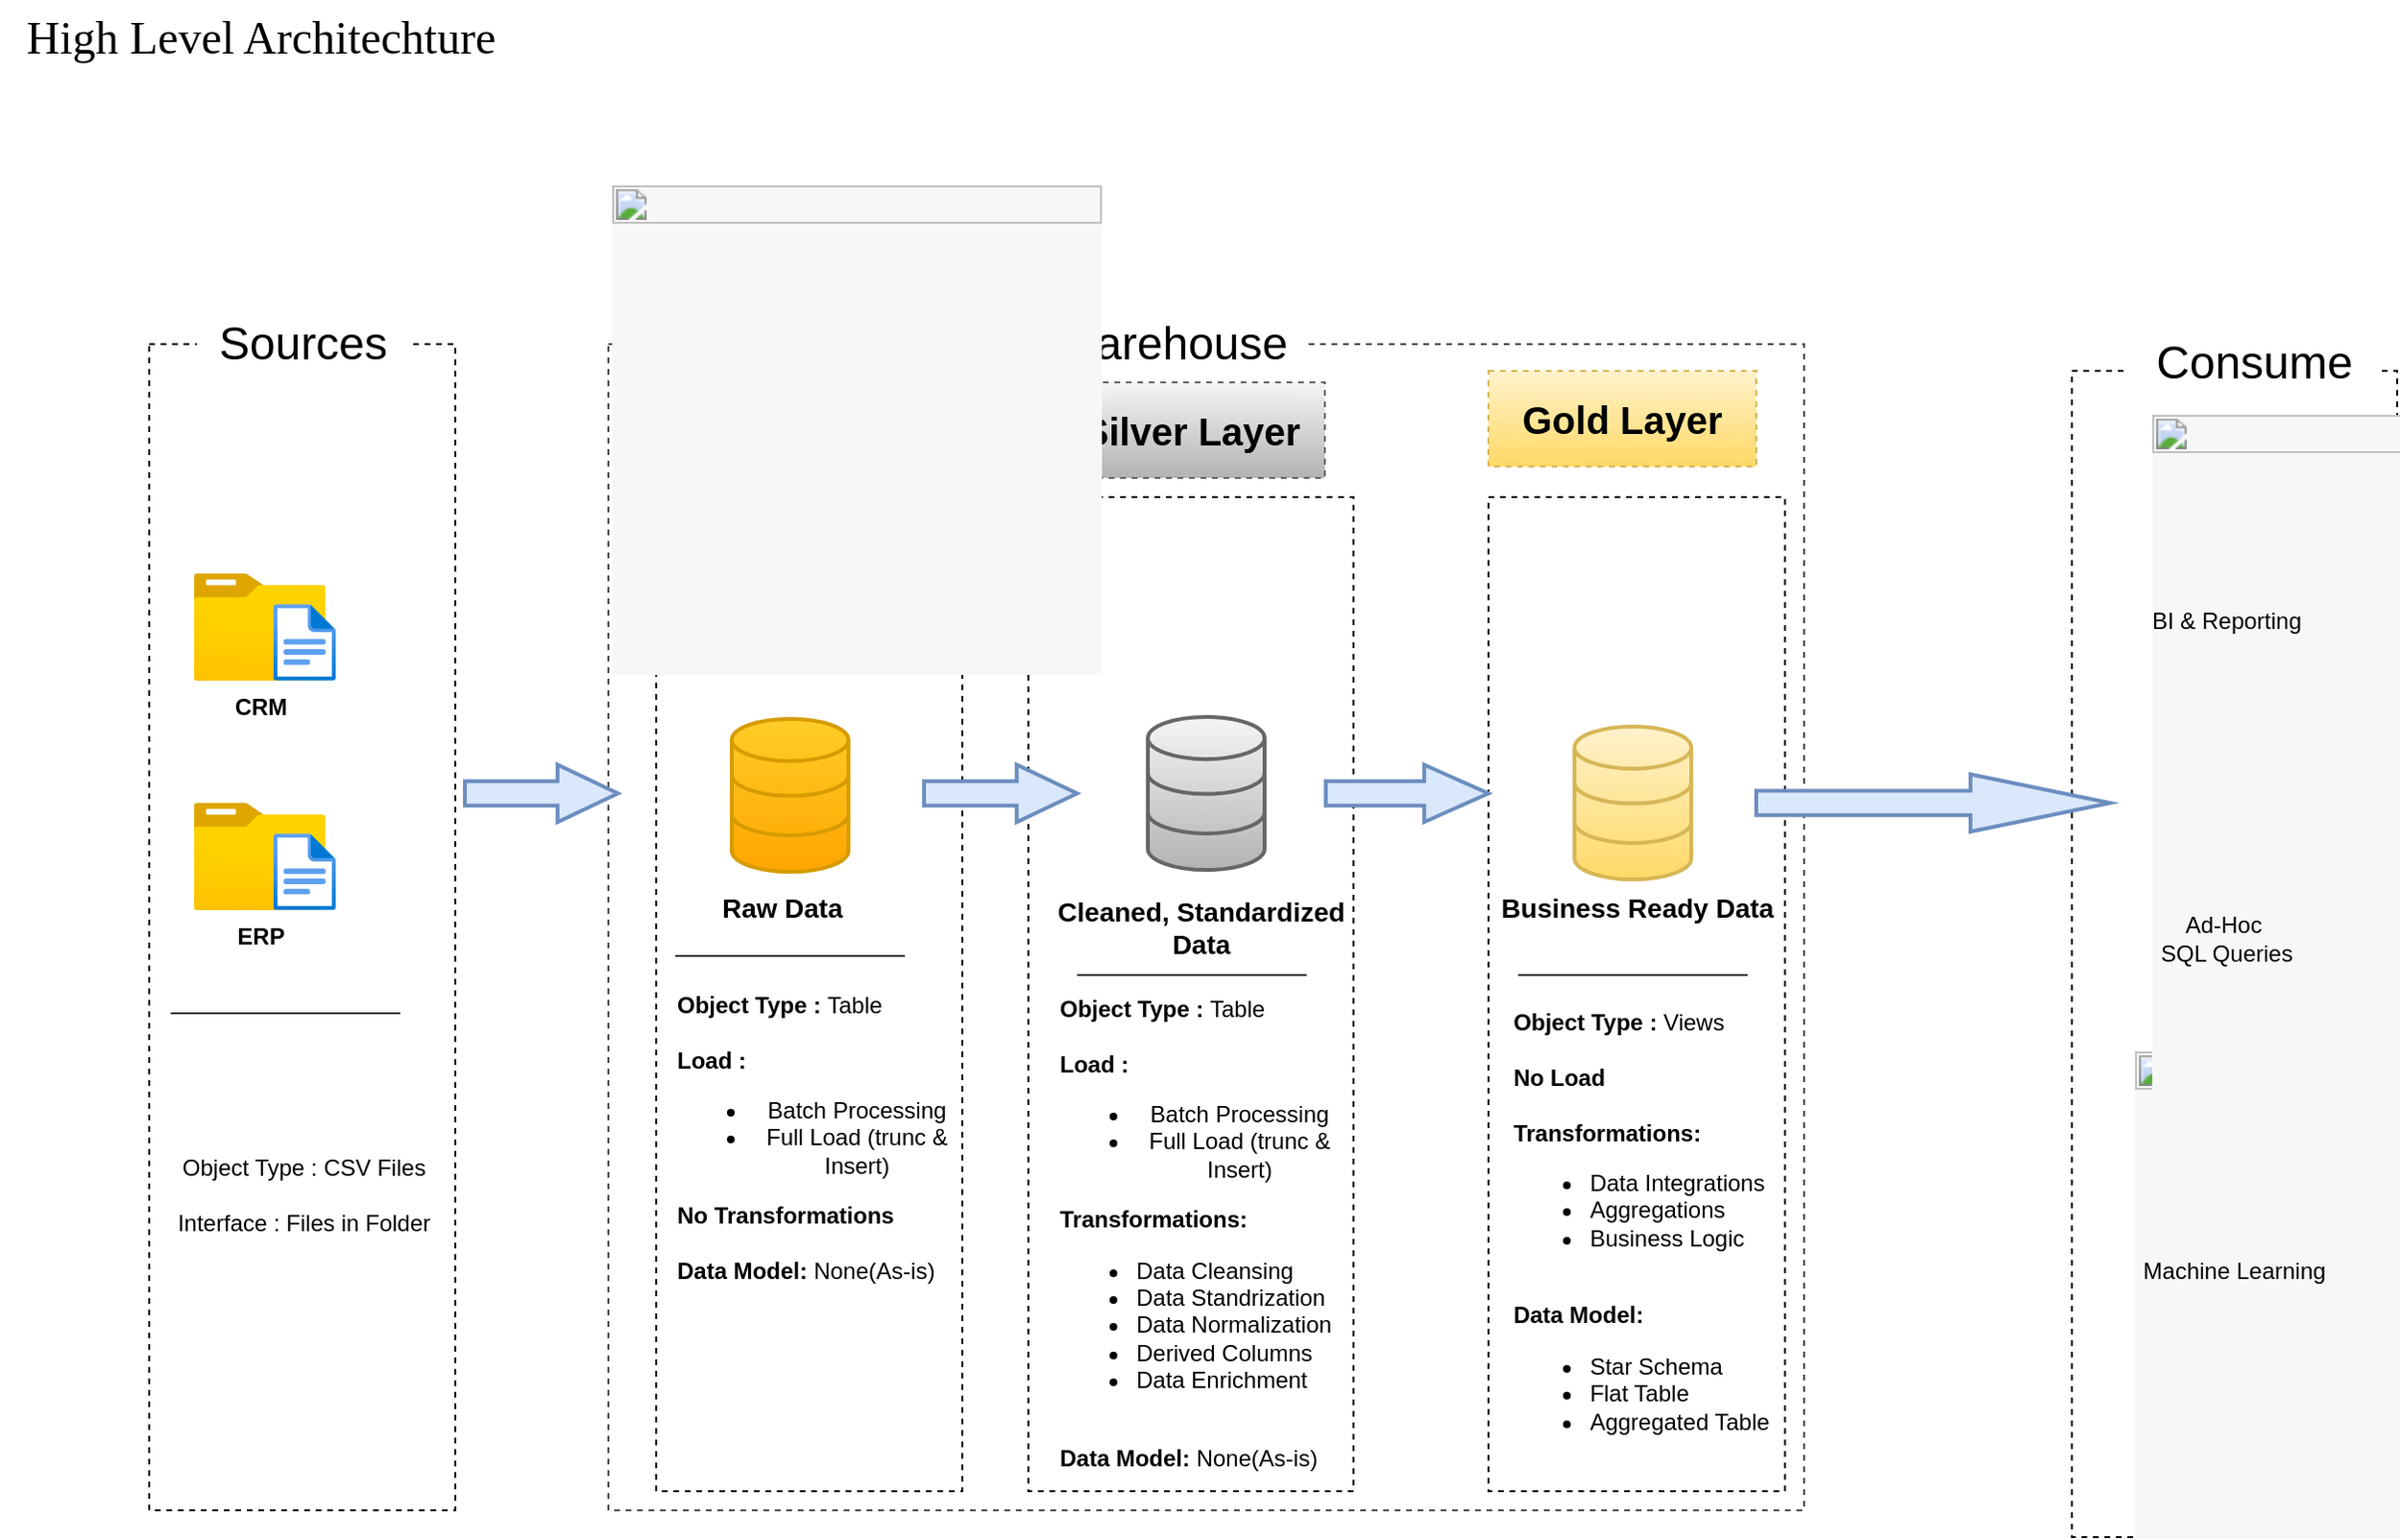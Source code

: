 <mxfile version="28.1.2">
  <diagram name="Page-1" id="_2r_T58i7aVis9P6aA-V">
    <mxGraphModel dx="2587" dy="2143" grid="1" gridSize="10" guides="1" tooltips="1" connect="1" arrows="1" fold="1" page="1" pageScale="1" pageWidth="850" pageHeight="1100" math="0" shadow="0">
      <root>
        <mxCell id="0" />
        <mxCell id="1" parent="0" />
        <mxCell id="3l4uTkI3BJ61R9vHj9WP-1" value="" style="rounded=0;whiteSpace=wrap;html=1;dashed=1;" vertex="1" parent="1">
          <mxGeometry x="-275" y="120" width="160" height="610" as="geometry" />
        </mxCell>
        <mxCell id="3l4uTkI3BJ61R9vHj9WP-2" value="&lt;font style=&quot;font-size: 24px;&quot; face=&quot;Times New Roman&quot;&gt;High Level Architechture&lt;/font&gt;" style="text;html=1;align=center;verticalAlign=middle;resizable=0;points=[];autosize=1;strokeColor=none;fillColor=none;" vertex="1" parent="1">
          <mxGeometry x="-352.23" y="-60" width="270" height="40" as="geometry" />
        </mxCell>
        <mxCell id="3l4uTkI3BJ61R9vHj9WP-4" value="&lt;font style=&quot;font-size: 24px;&quot;&gt;Sources&lt;/font&gt;" style="text;html=1;align=center;verticalAlign=middle;resizable=0;points=[];autosize=1;strokeColor=none;fillColor=#FFFFFF;" vertex="1" parent="1">
          <mxGeometry x="-250" y="100" width="110" height="40" as="geometry" />
        </mxCell>
        <mxCell id="3l4uTkI3BJ61R9vHj9WP-5" value="" style="rounded=0;whiteSpace=wrap;html=1;fillColor=none;dashed=1;strokeColor=#4D4D4D;" vertex="1" parent="1">
          <mxGeometry x="-35" y="120" width="625" height="610" as="geometry" />
        </mxCell>
        <mxCell id="3l4uTkI3BJ61R9vHj9WP-6" value="&lt;font style=&quot;font-size: 24px;&quot;&gt;Data Warehouse&lt;/font&gt;" style="text;html=1;align=center;verticalAlign=middle;resizable=0;points=[];autosize=1;strokeColor=none;fillColor=#FFFFFF;" vertex="1" parent="1">
          <mxGeometry x="130" y="100" width="200" height="40" as="geometry" />
        </mxCell>
        <mxCell id="3l4uTkI3BJ61R9vHj9WP-7" value="" style="rounded=0;whiteSpace=wrap;html=1;dashed=1;" vertex="1" parent="1">
          <mxGeometry x="730" y="134" width="170" height="610" as="geometry" />
        </mxCell>
        <mxCell id="3l4uTkI3BJ61R9vHj9WP-8" value="&lt;font style=&quot;font-size: 24px;&quot;&gt;Consume&lt;/font&gt;" style="text;html=1;align=center;verticalAlign=middle;resizable=0;points=[];autosize=1;strokeColor=none;fillColor=#FFFFFF;" vertex="1" parent="1">
          <mxGeometry x="760" y="110" width="130" height="40" as="geometry" />
        </mxCell>
        <mxCell id="3l4uTkI3BJ61R9vHj9WP-9" value="&lt;font style=&quot;font-size: 20px;&quot;&gt;&lt;b&gt;Bronze Layer&lt;/b&gt;&lt;/font&gt;" style="rounded=0;whiteSpace=wrap;html=1;dashed=1;strokeColor=#d79b00;fillColor=#ffcd28;gradientColor=#ffa500;" vertex="1" parent="1">
          <mxGeometry x="-10" y="140" width="140" height="50" as="geometry" />
        </mxCell>
        <mxCell id="3l4uTkI3BJ61R9vHj9WP-10" value="" style="rounded=0;whiteSpace=wrap;html=1;dashed=1;" vertex="1" parent="1">
          <mxGeometry x="-10" y="200" width="160" height="520" as="geometry" />
        </mxCell>
        <mxCell id="3l4uTkI3BJ61R9vHj9WP-11" value="&lt;font style=&quot;font-size: 20px;&quot;&gt;&lt;b&gt;Silver Layer&lt;/b&gt;&lt;/font&gt;" style="rounded=0;whiteSpace=wrap;html=1;dashed=1;strokeColor=#666666;fillColor=#f5f5f5;gradientColor=#b3b3b3;" vertex="1" parent="1">
          <mxGeometry x="199.5" y="140" width="140" height="50" as="geometry" />
        </mxCell>
        <mxCell id="3l4uTkI3BJ61R9vHj9WP-12" value="" style="rounded=0;whiteSpace=wrap;html=1;dashed=1;" vertex="1" parent="1">
          <mxGeometry x="184.5" y="200" width="170" height="520" as="geometry" />
        </mxCell>
        <mxCell id="3l4uTkI3BJ61R9vHj9WP-13" value="&lt;font style=&quot;font-size: 20px;&quot;&gt;&lt;b&gt;Gold Layer&lt;/b&gt;&lt;/font&gt;" style="rounded=0;whiteSpace=wrap;html=1;dashed=1;strokeColor=#d6b656;fillColor=#fff2cc;gradientColor=#ffd966;" vertex="1" parent="1">
          <mxGeometry x="425" y="134" width="140" height="50" as="geometry" />
        </mxCell>
        <mxCell id="3l4uTkI3BJ61R9vHj9WP-14" value="" style="rounded=0;whiteSpace=wrap;html=1;dashed=1;" vertex="1" parent="1">
          <mxGeometry x="425" y="200" width="155" height="520" as="geometry" />
        </mxCell>
        <mxCell id="3l4uTkI3BJ61R9vHj9WP-15" value="&lt;b&gt;CRM&lt;/b&gt;" style="image;aspect=fixed;html=1;points=[];align=center;fontSize=12;image=img/lib/azure2/general/Folder_Blank.svg;" vertex="1" parent="1">
          <mxGeometry x="-251.73" y="240" width="69" height="56.0" as="geometry" />
        </mxCell>
        <mxCell id="3l4uTkI3BJ61R9vHj9WP-16" value="" style="image;aspect=fixed;html=1;points=[];align=center;fontSize=12;image=img/lib/azure2/general/File.svg;" vertex="1" parent="1">
          <mxGeometry x="-210.0" y="256" width="32.46" height="40" as="geometry" />
        </mxCell>
        <mxCell id="3l4uTkI3BJ61R9vHj9WP-17" value="&lt;b&gt;ERP&lt;/b&gt;" style="image;aspect=fixed;html=1;points=[];align=center;fontSize=12;image=img/lib/azure2/general/Folder_Blank.svg;" vertex="1" parent="1">
          <mxGeometry x="-251.73" y="360" width="69" height="56.0" as="geometry" />
        </mxCell>
        <mxCell id="3l4uTkI3BJ61R9vHj9WP-18" value="" style="image;aspect=fixed;html=1;points=[];align=center;fontSize=12;image=img/lib/azure2/general/File.svg;" vertex="1" parent="1">
          <mxGeometry x="-210.0" y="376" width="32.46" height="40" as="geometry" />
        </mxCell>
        <mxCell id="3l4uTkI3BJ61R9vHj9WP-19" value="" style="endArrow=none;html=1;rounded=0;strokeColor=#343434;" edge="1" parent="1">
          <mxGeometry width="50" height="50" relative="1" as="geometry">
            <mxPoint x="-263.77" y="470" as="sourcePoint" />
            <mxPoint x="-143.77" y="470" as="targetPoint" />
            <Array as="points">
              <mxPoint x="-203.77" y="470" />
            </Array>
          </mxGeometry>
        </mxCell>
        <mxCell id="3l4uTkI3BJ61R9vHj9WP-20" value="Object Type : CSV Files&lt;div&gt;&lt;br&gt;&lt;div&gt;Interface : Files in Folder&lt;/div&gt;&lt;/div&gt;" style="text;html=1;align=center;verticalAlign=middle;whiteSpace=wrap;rounded=0;" vertex="1" parent="1">
          <mxGeometry x="-263.77" y="550" width="140" height="30" as="geometry" />
        </mxCell>
        <mxCell id="3l4uTkI3BJ61R9vHj9WP-21" value="" style="html=1;verticalLabelPosition=bottom;align=center;labelBackgroundColor=#ffffff;verticalAlign=top;strokeWidth=2;strokeColor=#d79b00;shadow=0;dashed=0;shape=mxgraph.ios7.icons.data;fillColor=#ffcd28;gradientColor=#ffa500;" vertex="1" parent="1">
          <mxGeometry x="29.5" y="316" width="61" height="80" as="geometry" />
        </mxCell>
        <mxCell id="3l4uTkI3BJ61R9vHj9WP-22" value="" style="html=1;verticalLabelPosition=bottom;align=center;labelBackgroundColor=#ffffff;verticalAlign=top;strokeWidth=2;strokeColor=#666666;shadow=0;dashed=0;shape=mxgraph.ios7.icons.data;fillColor=#f5f5f5;gradientColor=#b3b3b3;" vertex="1" parent="1">
          <mxGeometry x="247" y="315" width="61" height="80" as="geometry" />
        </mxCell>
        <mxCell id="3l4uTkI3BJ61R9vHj9WP-23" value="" style="html=1;verticalLabelPosition=bottom;align=center;labelBackgroundColor=#ffffff;verticalAlign=top;strokeWidth=2;strokeColor=#d6b656;shadow=0;dashed=0;shape=mxgraph.ios7.icons.data;fillColor=#fff2cc;gradientColor=#ffd966;" vertex="1" parent="1">
          <mxGeometry x="470" y="320" width="61" height="80" as="geometry" />
        </mxCell>
        <mxCell id="3l4uTkI3BJ61R9vHj9WP-24" value="" style="shape=mxgraph.arrows.arrow_right;html=1;verticalLabelPosition=bottom;verticalAlign=top;strokeWidth=2;strokeColor=#6c8ebf;fillColor=#dae8fc;" vertex="1" parent="1">
          <mxGeometry x="-110" y="340" width="80" height="30" as="geometry" />
        </mxCell>
        <mxCell id="3l4uTkI3BJ61R9vHj9WP-25" value="" style="shape=mxgraph.arrows.arrow_right;html=1;verticalLabelPosition=bottom;verticalAlign=top;strokeWidth=2;strokeColor=#6c8ebf;fillColor=#dae8fc;" vertex="1" parent="1">
          <mxGeometry x="130" y="340" width="80" height="30" as="geometry" />
        </mxCell>
        <mxCell id="3l4uTkI3BJ61R9vHj9WP-26" value="" style="shape=mxgraph.arrows.arrow_right;html=1;verticalLabelPosition=bottom;verticalAlign=top;strokeWidth=2;strokeColor=#6c8ebf;fillColor=#dae8fc;" vertex="1" parent="1">
          <mxGeometry x="340" y="340" width="85" height="30" as="geometry" />
        </mxCell>
        <mxCell id="3l4uTkI3BJ61R9vHj9WP-27" value="" style="shape=mxgraph.arrows.arrow_right;html=1;verticalLabelPosition=bottom;verticalAlign=top;strokeWidth=2;strokeColor=#6c8ebf;fillColor=#dae8fc;" vertex="1" parent="1">
          <mxGeometry x="565" y="345" width="185" height="30" as="geometry" />
        </mxCell>
        <mxCell id="3l4uTkI3BJ61R9vHj9WP-28" value="&lt;font style=&quot;font-size: 14px;&quot;&gt;&lt;b&gt;Raw Data&lt;/b&gt;&lt;/font&gt;" style="text;html=1;align=center;verticalAlign=middle;whiteSpace=wrap;rounded=0;" vertex="1" parent="1">
          <mxGeometry x="21" y="400" width="69.5" height="30" as="geometry" />
        </mxCell>
        <mxCell id="3l4uTkI3BJ61R9vHj9WP-29" value="&lt;font style=&quot;font-size: 14px;&quot;&gt;&lt;b&gt;Cleaned, Standardized Data&lt;/b&gt;&lt;/font&gt;" style="text;html=1;align=center;verticalAlign=middle;whiteSpace=wrap;rounded=0;" vertex="1" parent="1">
          <mxGeometry x="184.5" y="410" width="180" height="30" as="geometry" />
        </mxCell>
        <mxCell id="3l4uTkI3BJ61R9vHj9WP-30" value="&lt;font style=&quot;font-size: 14px;&quot;&gt;&lt;b&gt;Business Ready Data&lt;/b&gt;&lt;/font&gt;" style="text;html=1;align=center;verticalAlign=middle;whiteSpace=wrap;rounded=0;" vertex="1" parent="1">
          <mxGeometry x="412.5" y="400" width="180" height="30" as="geometry" />
        </mxCell>
        <mxCell id="3l4uTkI3BJ61R9vHj9WP-31" value="" style="endArrow=none;html=1;rounded=0;strokeColor=#343434;" edge="1" parent="1">
          <mxGeometry width="50" height="50" relative="1" as="geometry">
            <mxPoint y="440" as="sourcePoint" />
            <mxPoint x="120" y="440" as="targetPoint" />
            <Array as="points">
              <mxPoint x="60" y="440" />
            </Array>
          </mxGeometry>
        </mxCell>
        <mxCell id="3l4uTkI3BJ61R9vHj9WP-32" value="" style="endArrow=none;html=1;rounded=0;strokeColor=#343434;" edge="1" parent="1">
          <mxGeometry width="50" height="50" relative="1" as="geometry">
            <mxPoint x="210" y="450" as="sourcePoint" />
            <mxPoint x="330" y="450" as="targetPoint" />
            <Array as="points">
              <mxPoint x="270" y="450" />
            </Array>
          </mxGeometry>
        </mxCell>
        <mxCell id="3l4uTkI3BJ61R9vHj9WP-33" value="" style="endArrow=none;html=1;rounded=0;strokeColor=#343434;" edge="1" parent="1">
          <mxGeometry width="50" height="50" relative="1" as="geometry">
            <mxPoint x="440.5" y="450" as="sourcePoint" />
            <mxPoint x="560.5" y="450" as="targetPoint" />
            <Array as="points">
              <mxPoint x="500.5" y="450" />
            </Array>
          </mxGeometry>
        </mxCell>
        <mxCell id="3l4uTkI3BJ61R9vHj9WP-34" value="&lt;div style=&quot;text-align: left;&quot;&gt;&lt;span style=&quot;background-color: transparent; color: light-dark(rgb(0, 0, 0), rgb(255, 255, 255));&quot;&gt;&lt;b&gt;Object Type : &lt;/b&gt;Table&lt;/span&gt;&lt;/div&gt;&lt;div&gt;&lt;b&gt;&lt;br&gt;&lt;/b&gt;&lt;div style=&quot;text-align: left;&quot;&gt;&lt;b&gt;Load :&amp;nbsp;&lt;/b&gt;&lt;/div&gt;&lt;div style=&quot;&quot;&gt;&lt;ul&gt;&lt;li&gt;&lt;span style=&quot;background-color: transparent; color: light-dark(rgb(0, 0, 0), rgb(255, 255, 255)); text-align: center;&quot;&gt;Batch Processing&lt;/span&gt;&lt;/li&gt;&lt;li&gt;&lt;span style=&quot;background-color: transparent; color: light-dark(rgb(0, 0, 0), rgb(255, 255, 255)); text-align: center;&quot;&gt;Full Load (trunc &amp;amp; Insert)&lt;/span&gt;&lt;/li&gt;&lt;/ul&gt;&lt;div style=&quot;text-align: left;&quot;&gt;&lt;b&gt;No Transformations&lt;/b&gt;&lt;/div&gt;&lt;div style=&quot;text-align: left;&quot;&gt;&lt;b&gt;&lt;br&gt;&lt;/b&gt;&lt;/div&gt;&lt;div style=&quot;text-align: left;&quot;&gt;&lt;b&gt;Data Model: &lt;/b&gt;None(As-is)&lt;/div&gt;&lt;/div&gt;&lt;/div&gt;" style="text;html=1;align=center;verticalAlign=middle;whiteSpace=wrap;rounded=0;" vertex="1" parent="1">
          <mxGeometry y="520" width="150" height="30" as="geometry" />
        </mxCell>
        <mxCell id="3l4uTkI3BJ61R9vHj9WP-38" style="edgeStyle=orthogonalEdgeStyle;rounded=0;orthogonalLoop=1;jettySize=auto;html=1;exitX=0.5;exitY=1;exitDx=0;exitDy=0;" edge="1" parent="1" source="3l4uTkI3BJ61R9vHj9WP-34" target="3l4uTkI3BJ61R9vHj9WP-34">
          <mxGeometry relative="1" as="geometry" />
        </mxCell>
        <mxCell id="3l4uTkI3BJ61R9vHj9WP-39" value="&lt;div style=&quot;text-align: left;&quot;&gt;&lt;span style=&quot;background-color: transparent; color: light-dark(rgb(0, 0, 0), rgb(255, 255, 255));&quot;&gt;&lt;b&gt;Object Type : &lt;/b&gt;Table&lt;/span&gt;&lt;/div&gt;&lt;div&gt;&lt;b&gt;&lt;br&gt;&lt;/b&gt;&lt;div style=&quot;text-align: left;&quot;&gt;&lt;b&gt;Load :&amp;nbsp;&lt;/b&gt;&lt;/div&gt;&lt;div style=&quot;&quot;&gt;&lt;ul&gt;&lt;li&gt;&lt;span style=&quot;background-color: transparent; color: light-dark(rgb(0, 0, 0), rgb(255, 255, 255)); text-align: center;&quot;&gt;Batch Processing&lt;/span&gt;&lt;/li&gt;&lt;li&gt;&lt;span style=&quot;background-color: transparent; color: light-dark(rgb(0, 0, 0), rgb(255, 255, 255)); text-align: center;&quot;&gt;Full Load (trunc &amp;amp; Insert)&lt;/span&gt;&lt;/li&gt;&lt;/ul&gt;&lt;div style=&quot;text-align: left;&quot;&gt;&lt;b&gt;Transformations:&lt;/b&gt;&lt;/div&gt;&lt;div style=&quot;text-align: left;&quot;&gt;&lt;ul&gt;&lt;li&gt;Data Cleansing&lt;/li&gt;&lt;li&gt;Data Standrization&lt;/li&gt;&lt;li&gt;Data Normalization&lt;/li&gt;&lt;li&gt;Derived Columns&lt;/li&gt;&lt;li&gt;Data Enrichment&lt;/li&gt;&lt;/ul&gt;&lt;/div&gt;&lt;div style=&quot;text-align: left;&quot;&gt;&lt;b&gt;&lt;br&gt;&lt;/b&gt;&lt;/div&gt;&lt;div style=&quot;text-align: left;&quot;&gt;&lt;b&gt;Data Model: &lt;/b&gt;None(As-is)&lt;/div&gt;&lt;/div&gt;&lt;/div&gt;" style="text;html=1;align=center;verticalAlign=middle;whiteSpace=wrap;rounded=0;" vertex="1" parent="1">
          <mxGeometry x="199.5" y="570" width="150" height="30" as="geometry" />
        </mxCell>
        <mxCell id="3l4uTkI3BJ61R9vHj9WP-40" value="&lt;div style=&quot;text-align: left;&quot;&gt;&lt;span style=&quot;background-color: transparent; color: light-dark(rgb(0, 0, 0), rgb(255, 255, 255));&quot;&gt;&lt;b&gt;Object Type : &lt;/b&gt;Views&lt;/span&gt;&lt;/div&gt;&lt;div&gt;&lt;b&gt;&lt;br&gt;&lt;/b&gt;&lt;div style=&quot;text-align: left;&quot;&gt;&lt;b&gt;No Load&lt;/b&gt;&lt;/div&gt;&lt;div style=&quot;text-align: left;&quot;&gt;&lt;b&gt;&lt;br&gt;&lt;/b&gt;&lt;/div&gt;&lt;div style=&quot;&quot;&gt;&lt;div style=&quot;text-align: left;&quot;&gt;&lt;b&gt;Transformations:&lt;/b&gt;&lt;/div&gt;&lt;div style=&quot;text-align: left;&quot;&gt;&lt;ul&gt;&lt;li&gt;Data Integrations&lt;/li&gt;&lt;li&gt;Aggregations&lt;/li&gt;&lt;li&gt;Business Logic&lt;/li&gt;&lt;/ul&gt;&lt;/div&gt;&lt;div style=&quot;text-align: left;&quot;&gt;&lt;b&gt;&lt;br&gt;&lt;/b&gt;&lt;/div&gt;&lt;div style=&quot;text-align: left;&quot;&gt;&lt;b&gt;Data Model:&lt;/b&gt;&lt;/div&gt;&lt;div style=&quot;text-align: left;&quot;&gt;&lt;ul&gt;&lt;li&gt;Star Schema&lt;/li&gt;&lt;li&gt;Flat Table&lt;/li&gt;&lt;li&gt;Aggregated Table&lt;/li&gt;&lt;/ul&gt;&lt;/div&gt;&lt;/div&gt;&lt;/div&gt;" style="text;html=1;align=center;verticalAlign=middle;whiteSpace=wrap;rounded=0;" vertex="1" parent="1">
          <mxGeometry x="430" y="570" width="150" height="30" as="geometry" />
        </mxCell>
        <UserObject label="&lt;img src=&quot;https://cdn-icons-png.flaticon.com/512/7641/7641218.png&quot; width=&quot;256&quot; height=&quot;256&quot; alt=&quot;&quot; title=&quot;&quot; class=&quot;img-small&quot; style=&quot;box-sizing: border-box; outline: none; border: 0px; max-width: 100%; height: auto; color: rgb(119, 119, 119); font-family: Inter, &amp;quot;Helvetica Neue&amp;quot;, Helvetica, Arial, sans-serif; font-size: 15px; font-style: normal; font-variant-ligatures: normal; font-variant-caps: normal; font-weight: 400; letter-spacing: normal; orphans: 2; text-align: center; text-indent: 0px; text-transform: none; widows: 2; word-spacing: 0px; -webkit-text-stroke-width: 0px; white-space: normal; background-color: rgb(247, 247, 247); text-decoration-thickness: initial; text-decoration-style: initial; text-decoration-color: initial;&quot;&gt;" link="&lt;img src=&quot;https://cdn-icons-png.flaticon.com/512/7641/7641218.png&quot; width=&quot;256&quot; height=&quot;256&quot; alt=&quot;&quot; title=&quot;&quot; class=&quot;img-small&quot; style=&quot;box-sizing: border-box; outline: none; border: 0px; max-width: 100%; height: auto; color: rgb(119, 119, 119); font-family: Inter, &amp;quot;Helvetica Neue&amp;quot;, Helvetica, Arial, sans-serif; font-size: 15px; font-style: normal; font-variant-ligatures: normal; font-variant-caps: normal; font-weight: 400; letter-spacing: normal; orphans: 2; text-align: center; text-indent: 0px; text-transform: none; widows: 2; word-spacing: 0px; -webkit-text-stroke-width: 0px; white-space: normal; background-color: rgb(247, 247, 247); text-decoration-thickness: initial; text-decoration-style: initial; text-decoration-color: initial;&quot;&gt;" id="3l4uTkI3BJ61R9vHj9WP-46">
          <mxCell style="text;whiteSpace=wrap;html=1;" vertex="1" parent="1">
            <mxGeometry x="760.5" y="482.5" width="89.75" height="105" as="geometry" />
          </mxCell>
        </UserObject>
        <mxCell id="3l4uTkI3BJ61R9vHj9WP-47" value="Machine Learning" style="text;html=1;align=center;verticalAlign=middle;whiteSpace=wrap;rounded=0;" vertex="1" parent="1">
          <mxGeometry x="765.25" y="590" width="99.5" height="30" as="geometry" />
        </mxCell>
        <UserObject label="&lt;img src=&quot;https://cdn-icons-png.flaticon.com/512/2920/2920349.png&quot; width=&quot;256&quot; height=&quot;256&quot; alt=&quot;&quot; title=&quot;&quot; class=&quot;img-small&quot; style=&quot;box-sizing: border-box; outline: none; border: 0px; max-width: 100%; height: auto; color: rgb(119, 119, 119); font-family: Inter, &amp;quot;Helvetica Neue&amp;quot;, Helvetica, Arial, sans-serif; font-size: 15px; font-style: normal; font-variant-ligatures: normal; font-variant-caps: normal; font-weight: 400; letter-spacing: normal; orphans: 2; text-align: center; text-indent: 0px; text-transform: none; widows: 2; word-spacing: 0px; -webkit-text-stroke-width: 0px; white-space: normal; background-color: rgb(247, 247, 247); text-decoration-thickness: initial; text-decoration-style: initial; text-decoration-color: initial;&quot;&gt;" link="&lt;img src=&quot;https://cdn-icons-png.flaticon.com/512/2920/2920349.png&quot; width=&quot;256&quot; height=&quot;256&quot; alt=&quot;&quot; title=&quot;&quot; class=&quot;img-small&quot; style=&quot;box-sizing: border-box; outline: none; border: 0px; max-width: 100%; height: auto; color: rgb(119, 119, 119); font-family: Inter, &amp;quot;Helvetica Neue&amp;quot;, Helvetica, Arial, sans-serif; font-size: 15px; font-style: normal; font-variant-ligatures: normal; font-variant-caps: normal; font-weight: 400; letter-spacing: normal; orphans: 2; text-align: center; text-indent: 0px; text-transform: none; widows: 2; word-spacing: 0px; -webkit-text-stroke-width: 0px; white-space: normal; background-color: rgb(247, 247, 247); text-decoration-thickness: initial; text-decoration-style: initial; text-decoration-color: initial;&quot;&gt;" id="3l4uTkI3BJ61R9vHj9WP-48">
          <mxCell style="text;whiteSpace=wrap;html=1;" vertex="1" parent="1">
            <mxGeometry x="770" y="306" width="80" height="90" as="geometry" />
          </mxCell>
        </UserObject>
        <mxCell id="3l4uTkI3BJ61R9vHj9WP-49" value="Ad-Hoc&amp;nbsp;&lt;div&gt;SQL Queries&lt;/div&gt;" style="text;html=1;align=center;verticalAlign=middle;whiteSpace=wrap;rounded=0;" vertex="1" parent="1">
          <mxGeometry x="760.5" y="416" width="99.5" height="30" as="geometry" />
        </mxCell>
        <UserObject label="&lt;img src=&quot;https://cdn-icons-png.flaticon.com/512/12238/12238464.png&quot; width=&quot;256&quot; height=&quot;256&quot; alt=&quot;&quot; title=&quot;&quot; class=&quot;img-small&quot; style=&quot;box-sizing: border-box; outline: none; border: 0px; max-width: 100%; height: auto; color: rgb(119, 119, 119); font-family: Inter, &amp;quot;Helvetica Neue&amp;quot;, Helvetica, Arial, sans-serif; font-size: 15px; font-style: normal; font-variant-ligatures: normal; font-variant-caps: normal; font-weight: 400; letter-spacing: normal; orphans: 2; text-align: center; text-indent: 0px; text-transform: none; widows: 2; word-spacing: 0px; -webkit-text-stroke-width: 0px; white-space: normal; background-color: rgb(247, 247, 247); text-decoration-thickness: initial; text-decoration-style: initial; text-decoration-color: initial;&quot;&gt;" link="&lt;img src=&quot;https://cdn-icons-png.flaticon.com/512/12238/12238464.png&quot; width=&quot;256&quot; height=&quot;256&quot; alt=&quot;&quot; title=&quot;&quot; class=&quot;img-small&quot; style=&quot;box-sizing: border-box; outline: none; border: 0px; max-width: 100%; height: auto; color: rgb(119, 119, 119); font-family: Inter, &amp;quot;Helvetica Neue&amp;quot;, Helvetica, Arial, sans-serif; font-size: 15px; font-style: normal; font-variant-ligatures: normal; font-variant-caps: normal; font-weight: 400; letter-spacing: normal; orphans: 2; text-align: center; text-indent: 0px; text-transform: none; widows: 2; word-spacing: 0px; -webkit-text-stroke-width: 0px; white-space: normal; background-color: rgb(247, 247, 247); text-decoration-thickness: initial; text-decoration-style: initial; text-decoration-color: initial;&quot;&gt;" id="3l4uTkI3BJ61R9vHj9WP-50">
          <mxCell style="text;whiteSpace=wrap;html=1;" vertex="1" parent="1">
            <mxGeometry x="770" y="150" width="90" height="100" as="geometry" />
          </mxCell>
        </UserObject>
        <mxCell id="3l4uTkI3BJ61R9vHj9WP-51" value="BI &amp;amp; Reporting" style="text;html=1;align=center;verticalAlign=middle;whiteSpace=wrap;rounded=0;" vertex="1" parent="1">
          <mxGeometry x="760.5" y="250" width="99.5" height="30" as="geometry" />
        </mxCell>
        <UserObject label="&lt;img src=&quot;https://cdn-icons-png.flaticon.com/512/5968/5968364.png&quot; width=&quot;256&quot; height=&quot;256&quot; alt=&quot;&quot; title=&quot;&quot; class=&quot;img-small&quot; style=&quot;box-sizing: border-box; outline: none; border: 0px; max-width: 100%; height: auto; color: rgb(119, 119, 119); font-family: Inter, &amp;quot;Helvetica Neue&amp;quot;, Helvetica, Arial, sans-serif; font-size: 15px; font-style: normal; font-variant-ligatures: normal; font-variant-caps: normal; font-weight: 400; letter-spacing: normal; orphans: 2; text-align: center; text-indent: 0px; text-transform: none; widows: 2; word-spacing: 0px; -webkit-text-stroke-width: 0px; white-space: normal; background-color: rgb(247, 247, 247); text-decoration-thickness: initial; text-decoration-style: initial; text-decoration-color: initial;&quot;&gt;" link="&lt;img src=&quot;https://cdn-icons-png.flaticon.com/512/5968/5968364.png&quot; width=&quot;256&quot; height=&quot;256&quot; alt=&quot;&quot; title=&quot;&quot; class=&quot;img-small&quot; style=&quot;box-sizing: border-box; outline: none; border: 0px; max-width: 100%; height: auto; color: rgb(119, 119, 119); font-family: Inter, &amp;quot;Helvetica Neue&amp;quot;, Helvetica, Arial, sans-serif; font-size: 15px; font-style: normal; font-variant-ligatures: normal; font-variant-caps: normal; font-weight: 400; letter-spacing: normal; orphans: 2; text-align: center; text-indent: 0px; text-transform: none; widows: 2; word-spacing: 0px; -webkit-text-stroke-width: 0px; white-space: normal; background-color: rgb(247, 247, 247); text-decoration-thickness: initial; text-decoration-style: initial; text-decoration-color: initial;&quot;&gt;" id="3l4uTkI3BJ61R9vHj9WP-53">
          <mxCell style="text;whiteSpace=wrap;html=1;" vertex="1" parent="1">
            <mxGeometry x="-35" y="30" width="75" height="90" as="geometry" />
          </mxCell>
        </UserObject>
      </root>
    </mxGraphModel>
  </diagram>
</mxfile>
